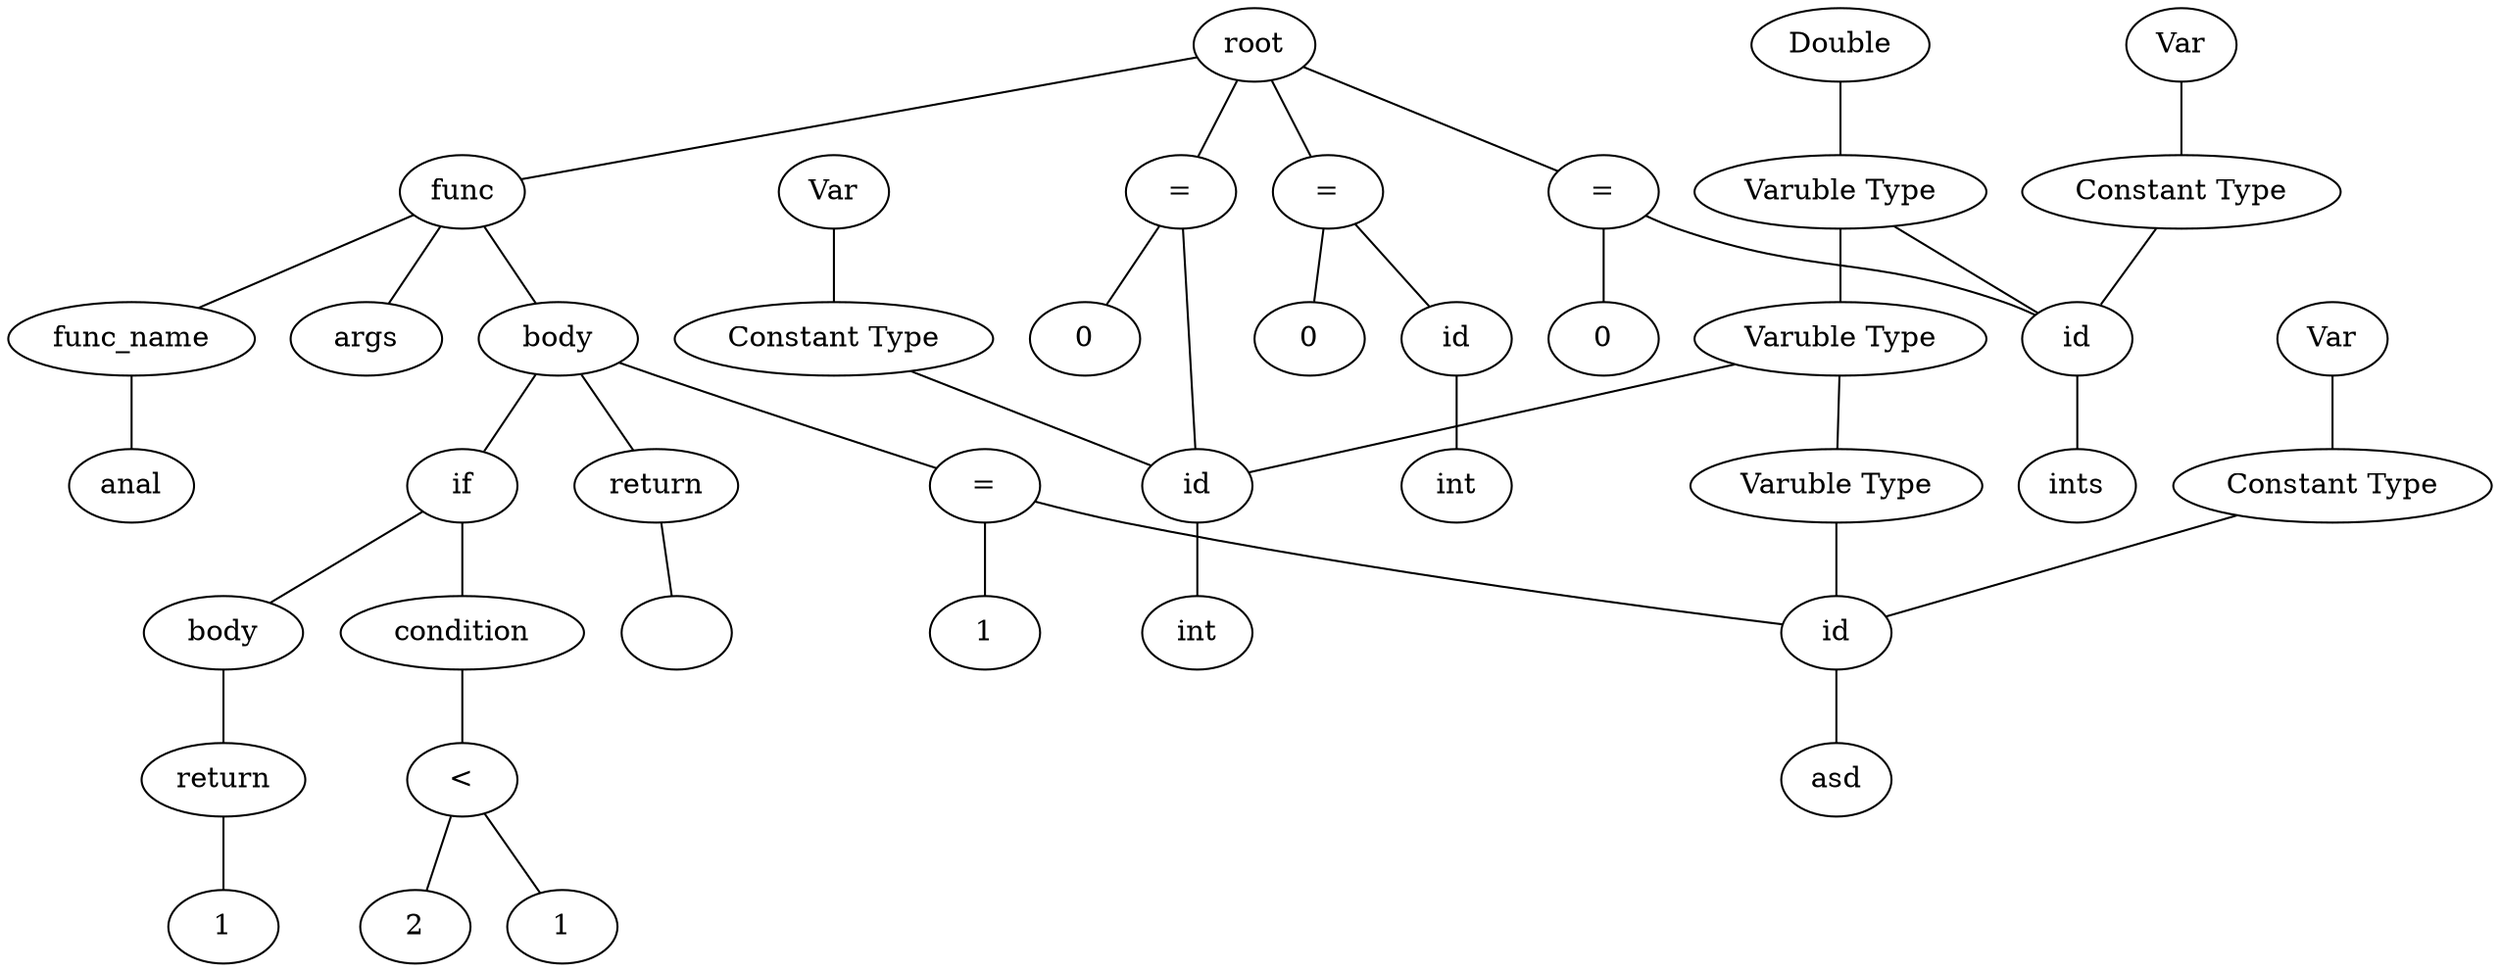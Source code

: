 graph graphname {
root;
func0[label = "func"];
root--func0;
func0name[label = "func_name"];
expr0[label = "anal"];
func0name--expr0;
func0--func0name;
func0args[label = " args "];
func0 -- func0args;
func0body[label = " body "];
func0 -- func0body;
assign0[label = "="];
func0body--assign0;
expr1[label = "id"];
assign0--expr1;
type0[label = "Varuble Type"];
type0--expr1;
type1[label = "Int"];
type1--type0;
consttype0[label = "Constant Type"];
consttype0--expr1;
consttype1[label = "Var"];
consttype1--consttype0;
expr2[label = "asd"];
expr1--expr2;
expr3[label = "1"];
assign0--expr3;
if0[label = "if"];
func0body--if0;if0condition[label = " condition "];
if0 -- if0condition;
expr4[label = "<"];
if0condition--expr4;
expr5[label = "1"];
expr4--expr5;
expr6[label = "2"];
expr4--expr6;
if0body[label = " body "];
if0 -- if0body;
return1[label = "return"];
if0body--return1;
expr7[label = "1"];
return1--expr7;
return2[label = "return"];
func0body--return2;
expr8[label = ""];
return2--expr8;
assign3[label = "="];
root--assign3;
expr9[label = "id"];
assign3--expr9;
type1[label = "Varuble Type"];
type1--expr9;
type2[label = "Int"];
type2--type1;
consttype2[label = "Constant Type"];
consttype2--expr9;
consttype3[label = "Var"];
consttype3--consttype2;
expr10[label = "int"];
expr9--expr10;
expr11[label = "0"];
assign3--expr11;
assign4[label = "="];
root--assign4;
expr12[label = "id"];
assign4--expr12;
type2[label = "Varuble Type"];
type2--expr12;
type3[label = "Double"];
type3--type2;
consttype4[label = "Constant Type"];
consttype4--expr12;
consttype5[label = "Var"];
consttype5--consttype4;
expr13[label = "ints"];
expr12--expr13;
expr14[label = "0"];
assign4--expr14;
assign5[label = "="];
root--assign5;
expr15[label = "id"];
assign5--expr15;
expr16[label = "int"];
expr15--expr16;
expr17[label = "0"];
assign5--expr17;
}
